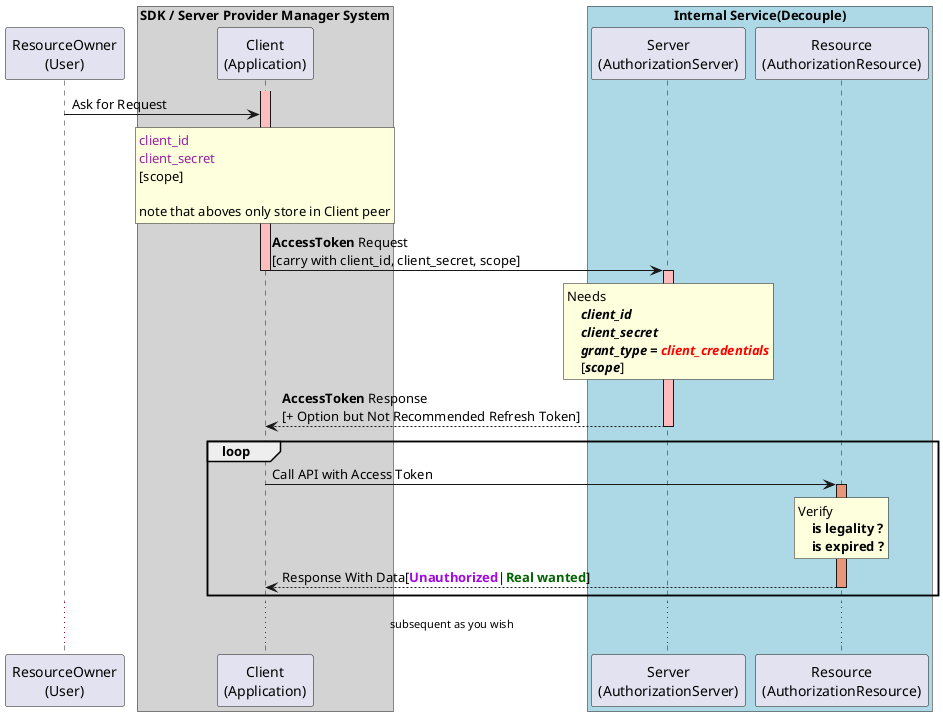 @startuml

participant "ResourceOwner\n(User)"

box "SDK / Server Provider Manager System" #LightGray
participant "Client\n(Application)"
end box

box "Internal Service(Decouple)" #LightBlue
    participant "Server\n(AuthorizationServer)"
    participant "Resource\n(AuthorizationResource)"
end box


activate "Client\n(Application)" #FFBDBD
"ResourceOwner\n(User)" -> "Client\n(Application)": Ask for Request
rnote over "Client\n(Application)"
    <color #9621a2>client_id</color>
    <color #9621a2>client_secret</color>
    [scope]

    note that aboves only store in Client peer
endrnote

"Client\n(Application)" -> "Server\n(AuthorizationServer)": **AccessToken** Request \n[carry with client_id, client_secret, scope]
deactivate "Client\n(Application)"

activate "Server\n(AuthorizationServer)" #FFBBBB
rnote over "Server\n(AuthorizationServer)"
    Needs
        //**client_id**//
        //**client_secret**//
        //**grant_type = <color #red>client_credentials</color>**//
        [//**scope**//]
endrnote

"Server\n(AuthorizationServer)" --> "Client\n(Application)": **AccessToken** Response\n[+ Option but Not Recommended Refresh Token]
deactivate "Server\n(AuthorizationServer)"

loop

"Client\n(Application)" -> "Resource\n(AuthorizationResource)": Call API with Access Token
activate "Resource\n(AuthorizationResource)" #DarkSalmon
rnote over "Resource\n(AuthorizationResource)"
    Verify
        **is legality ?**
        **is expired ?**
endrnote
"Client\n(Application)" <-- "Resource\n(AuthorizationResource)": Response With Data[<color #A209E1>**Unauthorized**</color>|<color #darkGreen>**Real wanted**</color>]
deactivate "Resource\n(AuthorizationResource)"

end

...subsequent as you wish ...

@enduml

